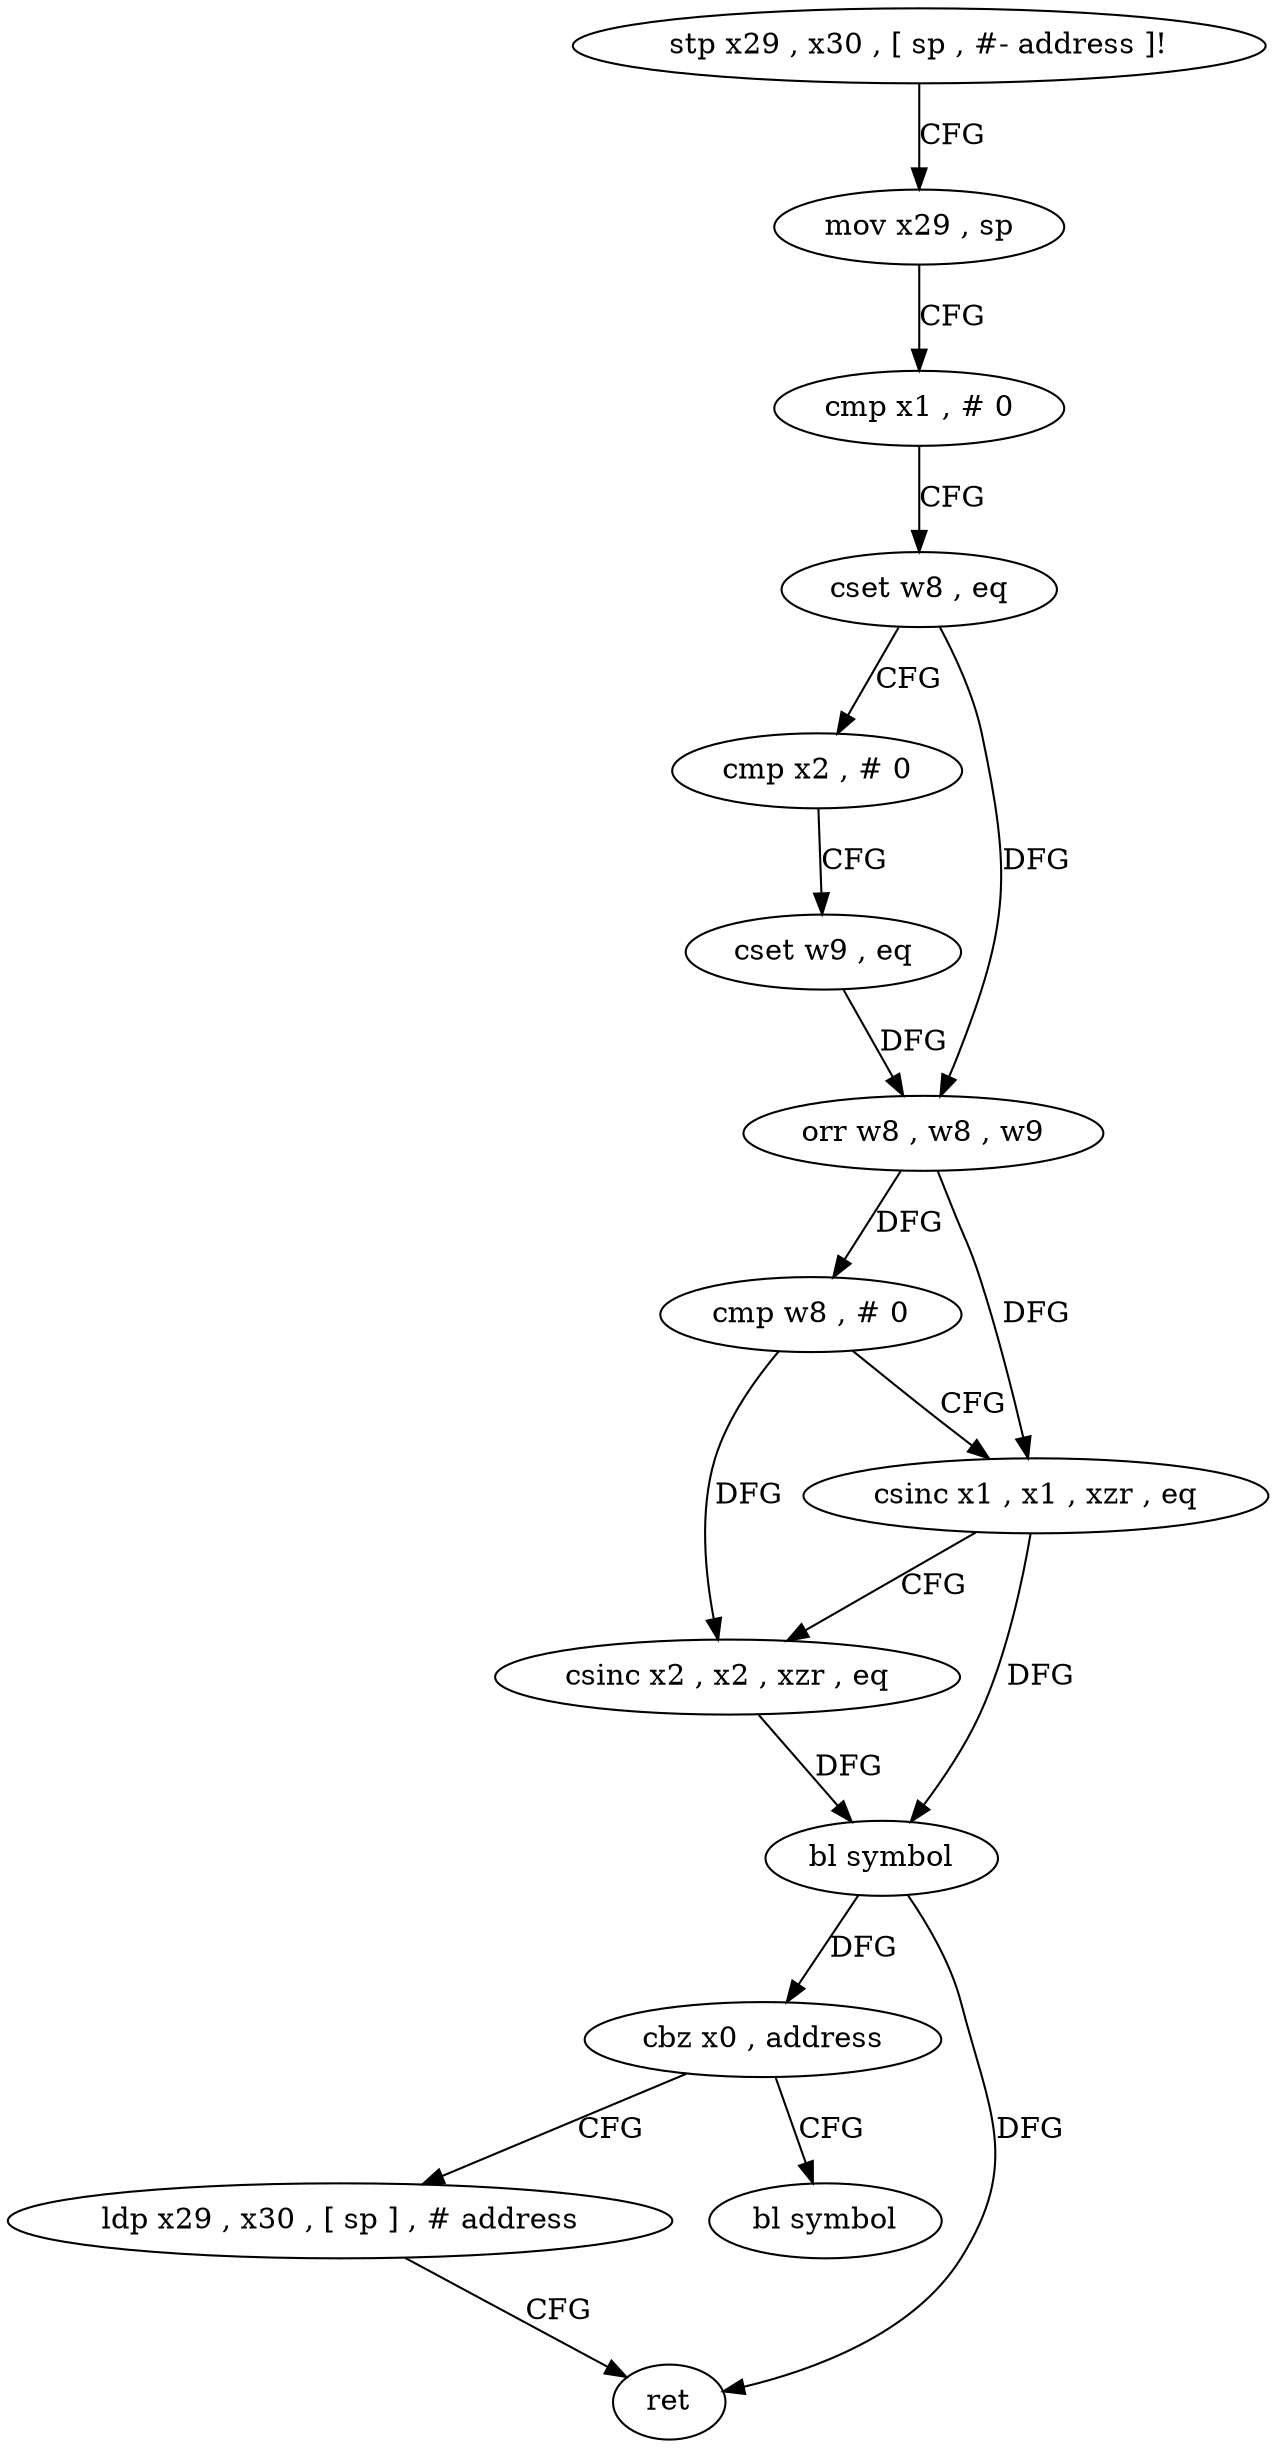digraph "func" {
"4216244" [label = "stp x29 , x30 , [ sp , #- address ]!" ]
"4216248" [label = "mov x29 , sp" ]
"4216252" [label = "cmp x1 , # 0" ]
"4216256" [label = "cset w8 , eq" ]
"4216260" [label = "cmp x2 , # 0" ]
"4216264" [label = "cset w9 , eq" ]
"4216268" [label = "orr w8 , w8 , w9" ]
"4216272" [label = "cmp w8 , # 0" ]
"4216276" [label = "csinc x1 , x1 , xzr , eq" ]
"4216280" [label = "csinc x2 , x2 , xzr , eq" ]
"4216284" [label = "bl symbol" ]
"4216288" [label = "cbz x0 , address" ]
"4216300" [label = "bl symbol" ]
"4216292" [label = "ldp x29 , x30 , [ sp ] , # address" ]
"4216296" [label = "ret" ]
"4216244" -> "4216248" [ label = "CFG" ]
"4216248" -> "4216252" [ label = "CFG" ]
"4216252" -> "4216256" [ label = "CFG" ]
"4216256" -> "4216260" [ label = "CFG" ]
"4216256" -> "4216268" [ label = "DFG" ]
"4216260" -> "4216264" [ label = "CFG" ]
"4216264" -> "4216268" [ label = "DFG" ]
"4216268" -> "4216272" [ label = "DFG" ]
"4216268" -> "4216276" [ label = "DFG" ]
"4216272" -> "4216276" [ label = "CFG" ]
"4216272" -> "4216280" [ label = "DFG" ]
"4216276" -> "4216280" [ label = "CFG" ]
"4216276" -> "4216284" [ label = "DFG" ]
"4216280" -> "4216284" [ label = "DFG" ]
"4216284" -> "4216288" [ label = "DFG" ]
"4216284" -> "4216296" [ label = "DFG" ]
"4216288" -> "4216300" [ label = "CFG" ]
"4216288" -> "4216292" [ label = "CFG" ]
"4216292" -> "4216296" [ label = "CFG" ]
}
